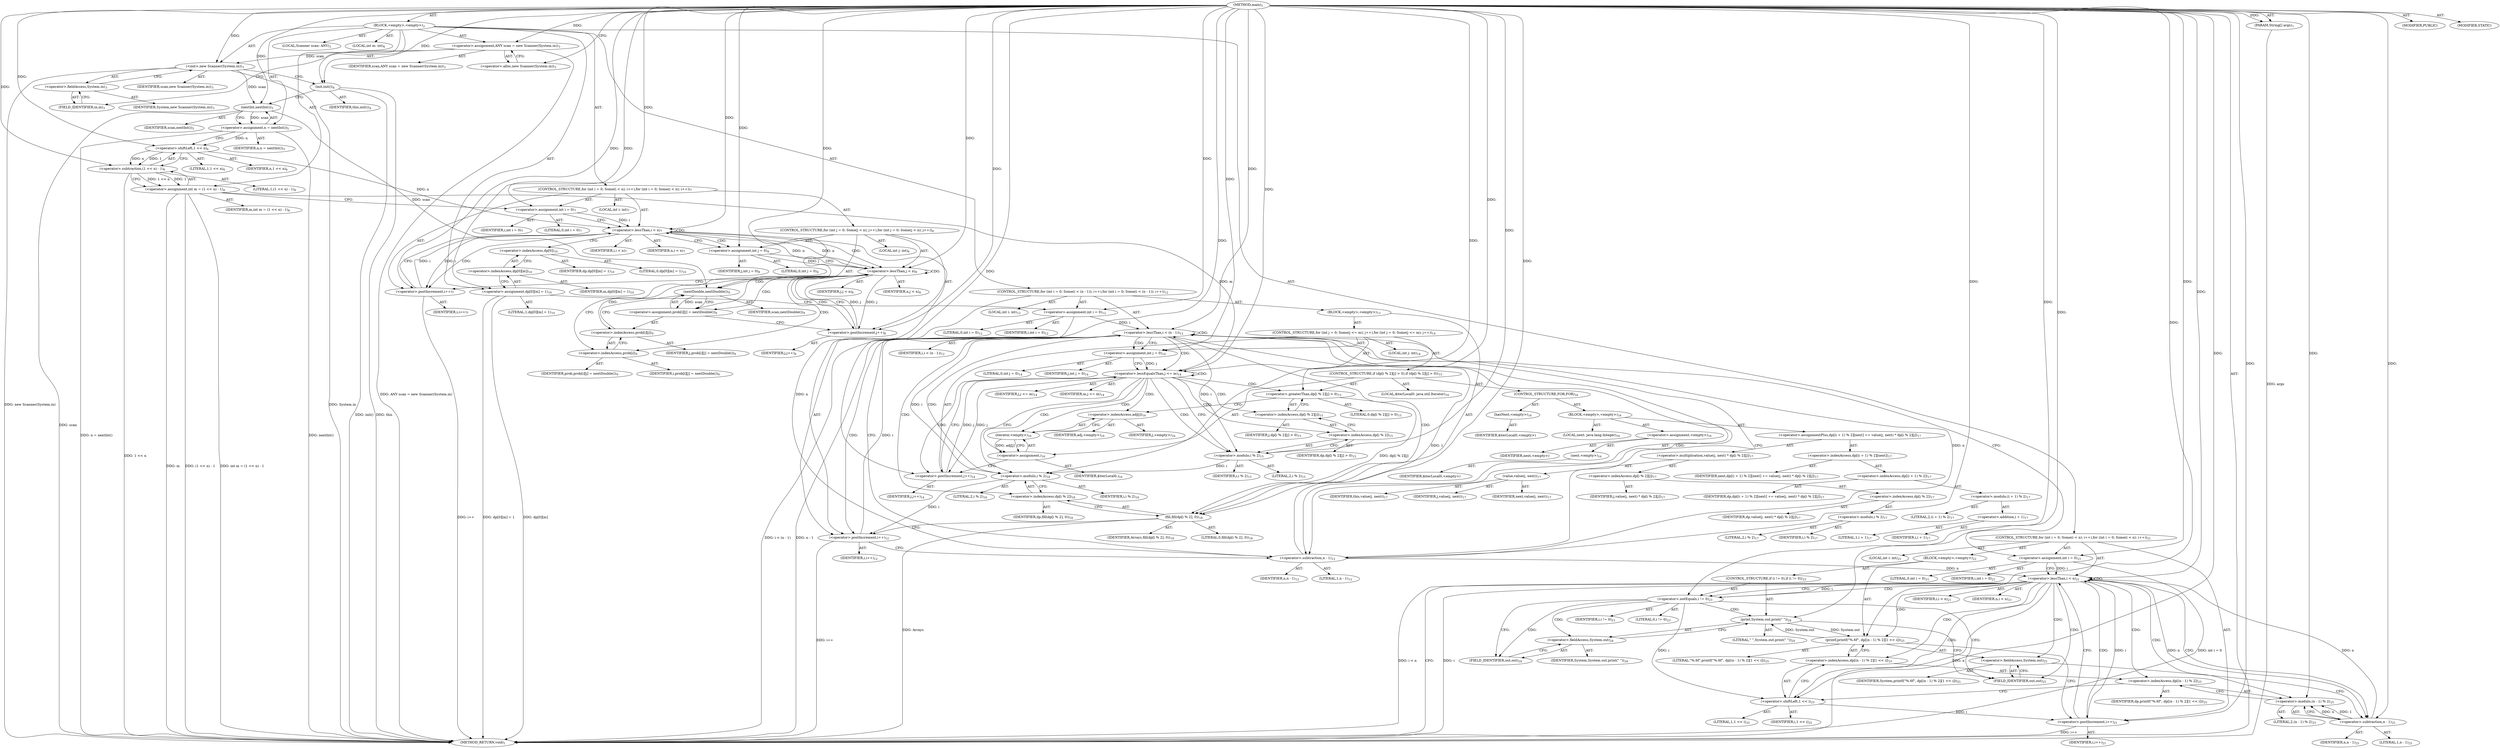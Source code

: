 digraph "main" {  
"19" [label = <(METHOD,main)<SUB>1</SUB>> ]
"20" [label = <(PARAM,String[] args)<SUB>1</SUB>> ]
"21" [label = <(BLOCK,&lt;empty&gt;,&lt;empty&gt;)<SUB>2</SUB>> ]
"4" [label = <(LOCAL,Scanner scan: ANY)<SUB>3</SUB>> ]
"22" [label = <(&lt;operator&gt;.assignment,ANY scan = new Scanner(System.in))<SUB>3</SUB>> ]
"23" [label = <(IDENTIFIER,scan,ANY scan = new Scanner(System.in))<SUB>3</SUB>> ]
"24" [label = <(&lt;operator&gt;.alloc,new Scanner(System.in))<SUB>3</SUB>> ]
"25" [label = <(&lt;init&gt;,new Scanner(System.in))<SUB>3</SUB>> ]
"3" [label = <(IDENTIFIER,scan,new Scanner(System.in))<SUB>3</SUB>> ]
"26" [label = <(&lt;operator&gt;.fieldAccess,System.in)<SUB>3</SUB>> ]
"27" [label = <(IDENTIFIER,System,new Scanner(System.in))<SUB>3</SUB>> ]
"28" [label = <(FIELD_IDENTIFIER,in,in)<SUB>3</SUB>> ]
"29" [label = <(init,init())<SUB>4</SUB>> ]
"30" [label = <(IDENTIFIER,this,init())<SUB>4</SUB>> ]
"31" [label = <(&lt;operator&gt;.assignment,n = nextInt())<SUB>5</SUB>> ]
"32" [label = <(IDENTIFIER,n,n = nextInt())<SUB>5</SUB>> ]
"33" [label = <(nextInt,nextInt())<SUB>5</SUB>> ]
"34" [label = <(IDENTIFIER,scan,nextInt())<SUB>5</SUB>> ]
"35" [label = <(LOCAL,int m: int)<SUB>6</SUB>> ]
"36" [label = <(&lt;operator&gt;.assignment,int m = (1 &lt;&lt; n) - 1)<SUB>6</SUB>> ]
"37" [label = <(IDENTIFIER,m,int m = (1 &lt;&lt; n) - 1)<SUB>6</SUB>> ]
"38" [label = <(&lt;operator&gt;.subtraction,(1 &lt;&lt; n) - 1)<SUB>6</SUB>> ]
"39" [label = <(&lt;operator&gt;.shiftLeft,1 &lt;&lt; n)<SUB>6</SUB>> ]
"40" [label = <(LITERAL,1,1 &lt;&lt; n)<SUB>6</SUB>> ]
"41" [label = <(IDENTIFIER,n,1 &lt;&lt; n)<SUB>6</SUB>> ]
"42" [label = <(LITERAL,1,(1 &lt;&lt; n) - 1)<SUB>6</SUB>> ]
"43" [label = <(CONTROL_STRUCTURE,for (int i = 0; Some(i &lt; n); i++),for (int i = 0; Some(i &lt; n); i++))<SUB>7</SUB>> ]
"44" [label = <(LOCAL,int i: int)<SUB>7</SUB>> ]
"45" [label = <(&lt;operator&gt;.assignment,int i = 0)<SUB>7</SUB>> ]
"46" [label = <(IDENTIFIER,i,int i = 0)<SUB>7</SUB>> ]
"47" [label = <(LITERAL,0,int i = 0)<SUB>7</SUB>> ]
"48" [label = <(&lt;operator&gt;.lessThan,i &lt; n)<SUB>7</SUB>> ]
"49" [label = <(IDENTIFIER,i,i &lt; n)<SUB>7</SUB>> ]
"50" [label = <(IDENTIFIER,n,i &lt; n)<SUB>7</SUB>> ]
"51" [label = <(&lt;operator&gt;.postIncrement,i++)<SUB>7</SUB>> ]
"52" [label = <(IDENTIFIER,i,i++)<SUB>7</SUB>> ]
"53" [label = <(CONTROL_STRUCTURE,for (int j = 0; Some(j &lt; n); j++),for (int j = 0; Some(j &lt; n); j++))<SUB>8</SUB>> ]
"54" [label = <(LOCAL,int j: int)<SUB>8</SUB>> ]
"55" [label = <(&lt;operator&gt;.assignment,int j = 0)<SUB>8</SUB>> ]
"56" [label = <(IDENTIFIER,j,int j = 0)<SUB>8</SUB>> ]
"57" [label = <(LITERAL,0,int j = 0)<SUB>8</SUB>> ]
"58" [label = <(&lt;operator&gt;.lessThan,j &lt; n)<SUB>8</SUB>> ]
"59" [label = <(IDENTIFIER,j,j &lt; n)<SUB>8</SUB>> ]
"60" [label = <(IDENTIFIER,n,j &lt; n)<SUB>8</SUB>> ]
"61" [label = <(&lt;operator&gt;.postIncrement,j++)<SUB>8</SUB>> ]
"62" [label = <(IDENTIFIER,j,j++)<SUB>8</SUB>> ]
"63" [label = <(&lt;operator&gt;.assignment,prob[i][j] = nextDouble())<SUB>9</SUB>> ]
"64" [label = <(&lt;operator&gt;.indexAccess,prob[i][j])<SUB>9</SUB>> ]
"65" [label = <(&lt;operator&gt;.indexAccess,prob[i])<SUB>9</SUB>> ]
"66" [label = <(IDENTIFIER,prob,prob[i][j] = nextDouble())<SUB>9</SUB>> ]
"67" [label = <(IDENTIFIER,i,prob[i][j] = nextDouble())<SUB>9</SUB>> ]
"68" [label = <(IDENTIFIER,j,prob[i][j] = nextDouble())<SUB>9</SUB>> ]
"69" [label = <(nextDouble,nextDouble())<SUB>9</SUB>> ]
"70" [label = <(IDENTIFIER,scan,nextDouble())<SUB>9</SUB>> ]
"71" [label = <(&lt;operator&gt;.assignment,dp[0][m] = 1)<SUB>10</SUB>> ]
"72" [label = <(&lt;operator&gt;.indexAccess,dp[0][m])<SUB>10</SUB>> ]
"73" [label = <(&lt;operator&gt;.indexAccess,dp[0])<SUB>10</SUB>> ]
"74" [label = <(IDENTIFIER,dp,dp[0][m] = 1)<SUB>10</SUB>> ]
"75" [label = <(LITERAL,0,dp[0][m] = 1)<SUB>10</SUB>> ]
"76" [label = <(IDENTIFIER,m,dp[0][m] = 1)<SUB>10</SUB>> ]
"77" [label = <(LITERAL,1,dp[0][m] = 1)<SUB>10</SUB>> ]
"78" [label = <(CONTROL_STRUCTURE,for (int i = 0; Some(i &lt; (n - 1)); i++),for (int i = 0; Some(i &lt; (n - 1)); i++))<SUB>12</SUB>> ]
"79" [label = <(LOCAL,int i: int)<SUB>12</SUB>> ]
"80" [label = <(&lt;operator&gt;.assignment,int i = 0)<SUB>12</SUB>> ]
"81" [label = <(IDENTIFIER,i,int i = 0)<SUB>12</SUB>> ]
"82" [label = <(LITERAL,0,int i = 0)<SUB>12</SUB>> ]
"83" [label = <(&lt;operator&gt;.lessThan,i &lt; (n - 1))<SUB>12</SUB>> ]
"84" [label = <(IDENTIFIER,i,i &lt; (n - 1))<SUB>12</SUB>> ]
"85" [label = <(&lt;operator&gt;.subtraction,n - 1)<SUB>12</SUB>> ]
"86" [label = <(IDENTIFIER,n,n - 1)<SUB>12</SUB>> ]
"87" [label = <(LITERAL,1,n - 1)<SUB>12</SUB>> ]
"88" [label = <(&lt;operator&gt;.postIncrement,i++)<SUB>12</SUB>> ]
"89" [label = <(IDENTIFIER,i,i++)<SUB>12</SUB>> ]
"90" [label = <(BLOCK,&lt;empty&gt;,&lt;empty&gt;)<SUB>13</SUB>> ]
"91" [label = <(CONTROL_STRUCTURE,for (int j = 0; Some(j &lt;= m); j++),for (int j = 0; Some(j &lt;= m); j++))<SUB>14</SUB>> ]
"92" [label = <(LOCAL,int j: int)<SUB>14</SUB>> ]
"93" [label = <(&lt;operator&gt;.assignment,int j = 0)<SUB>14</SUB>> ]
"94" [label = <(IDENTIFIER,j,int j = 0)<SUB>14</SUB>> ]
"95" [label = <(LITERAL,0,int j = 0)<SUB>14</SUB>> ]
"96" [label = <(&lt;operator&gt;.lessEqualsThan,j &lt;= m)<SUB>14</SUB>> ]
"97" [label = <(IDENTIFIER,j,j &lt;= m)<SUB>14</SUB>> ]
"98" [label = <(IDENTIFIER,m,j &lt;= m)<SUB>14</SUB>> ]
"99" [label = <(&lt;operator&gt;.postIncrement,j++)<SUB>14</SUB>> ]
"100" [label = <(IDENTIFIER,j,j++)<SUB>14</SUB>> ]
"101" [label = <(CONTROL_STRUCTURE,if (dp[i % 2][j] &gt; 0),if (dp[i % 2][j] &gt; 0))<SUB>15</SUB>> ]
"102" [label = <(&lt;operator&gt;.greaterThan,dp[i % 2][j] &gt; 0)<SUB>15</SUB>> ]
"103" [label = <(&lt;operator&gt;.indexAccess,dp[i % 2][j])<SUB>15</SUB>> ]
"104" [label = <(&lt;operator&gt;.indexAccess,dp[i % 2])<SUB>15</SUB>> ]
"105" [label = <(IDENTIFIER,dp,dp[i % 2][j] &gt; 0)<SUB>15</SUB>> ]
"106" [label = <(&lt;operator&gt;.modulo,i % 2)<SUB>15</SUB>> ]
"107" [label = <(IDENTIFIER,i,i % 2)<SUB>15</SUB>> ]
"108" [label = <(LITERAL,2,i % 2)<SUB>15</SUB>> ]
"109" [label = <(IDENTIFIER,j,dp[i % 2][j] &gt; 0)<SUB>15</SUB>> ]
"110" [label = <(LITERAL,0,dp[i % 2][j] &gt; 0)<SUB>15</SUB>> ]
"111" [label = <(LOCAL,$iterLocal0: java.util.Iterator)<SUB>16</SUB>> ]
"112" [label = <(&lt;operator&gt;.assignment,)<SUB>16</SUB>> ]
"113" [label = <(IDENTIFIER,$iterLocal0,)<SUB>16</SUB>> ]
"114" [label = <(iterator,&lt;empty&gt;)<SUB>16</SUB>> ]
"115" [label = <(&lt;operator&gt;.indexAccess,adj[j])<SUB>16</SUB>> ]
"116" [label = <(IDENTIFIER,adj,&lt;empty&gt;)<SUB>16</SUB>> ]
"117" [label = <(IDENTIFIER,j,&lt;empty&gt;)<SUB>16</SUB>> ]
"118" [label = <(CONTROL_STRUCTURE,FOR,FOR)<SUB>16</SUB>> ]
"119" [label = <(hasNext,&lt;empty&gt;)<SUB>16</SUB>> ]
"120" [label = <(IDENTIFIER,$iterLocal0,&lt;empty&gt;)> ]
"121" [label = <(BLOCK,&lt;empty&gt;,&lt;empty&gt;)<SUB>16</SUB>> ]
"122" [label = <(LOCAL,next: java.lang.Integer)<SUB>16</SUB>> ]
"123" [label = <(&lt;operator&gt;.assignment,&lt;empty&gt;)<SUB>16</SUB>> ]
"124" [label = <(IDENTIFIER,next,&lt;empty&gt;)> ]
"125" [label = <(next,&lt;empty&gt;)<SUB>16</SUB>> ]
"126" [label = <(IDENTIFIER,$iterLocal0,&lt;empty&gt;)> ]
"127" [label = <(&lt;operator&gt;.assignmentPlus,dp[(i + 1) % 2][next] += value(j, next) * dp[i % 2][j])<SUB>17</SUB>> ]
"128" [label = <(&lt;operator&gt;.indexAccess,dp[(i + 1) % 2][next])<SUB>17</SUB>> ]
"129" [label = <(&lt;operator&gt;.indexAccess,dp[(i + 1) % 2])<SUB>17</SUB>> ]
"130" [label = <(IDENTIFIER,dp,dp[(i + 1) % 2][next] += value(j, next) * dp[i % 2][j])<SUB>17</SUB>> ]
"131" [label = <(&lt;operator&gt;.modulo,(i + 1) % 2)<SUB>17</SUB>> ]
"132" [label = <(&lt;operator&gt;.addition,i + 1)<SUB>17</SUB>> ]
"133" [label = <(IDENTIFIER,i,i + 1)<SUB>17</SUB>> ]
"134" [label = <(LITERAL,1,i + 1)<SUB>17</SUB>> ]
"135" [label = <(LITERAL,2,(i + 1) % 2)<SUB>17</SUB>> ]
"136" [label = <(IDENTIFIER,next,dp[(i + 1) % 2][next] += value(j, next) * dp[i % 2][j])<SUB>17</SUB>> ]
"137" [label = <(&lt;operator&gt;.multiplication,value(j, next) * dp[i % 2][j])<SUB>17</SUB>> ]
"138" [label = <(value,value(j, next))<SUB>17</SUB>> ]
"139" [label = <(IDENTIFIER,this,value(j, next))<SUB>17</SUB>> ]
"140" [label = <(IDENTIFIER,j,value(j, next))<SUB>17</SUB>> ]
"141" [label = <(IDENTIFIER,next,value(j, next))<SUB>17</SUB>> ]
"142" [label = <(&lt;operator&gt;.indexAccess,dp[i % 2][j])<SUB>17</SUB>> ]
"143" [label = <(&lt;operator&gt;.indexAccess,dp[i % 2])<SUB>17</SUB>> ]
"144" [label = <(IDENTIFIER,dp,value(j, next) * dp[i % 2][j])<SUB>17</SUB>> ]
"145" [label = <(&lt;operator&gt;.modulo,i % 2)<SUB>17</SUB>> ]
"146" [label = <(IDENTIFIER,i,i % 2)<SUB>17</SUB>> ]
"147" [label = <(LITERAL,2,i % 2)<SUB>17</SUB>> ]
"148" [label = <(IDENTIFIER,j,value(j, next) * dp[i % 2][j])<SUB>17</SUB>> ]
"149" [label = <(fill,fill(dp[i % 2], 0))<SUB>18</SUB>> ]
"150" [label = <(IDENTIFIER,Arrays,fill(dp[i % 2], 0))<SUB>18</SUB>> ]
"151" [label = <(&lt;operator&gt;.indexAccess,dp[i % 2])<SUB>18</SUB>> ]
"152" [label = <(IDENTIFIER,dp,fill(dp[i % 2], 0))<SUB>18</SUB>> ]
"153" [label = <(&lt;operator&gt;.modulo,i % 2)<SUB>18</SUB>> ]
"154" [label = <(IDENTIFIER,i,i % 2)<SUB>18</SUB>> ]
"155" [label = <(LITERAL,2,i % 2)<SUB>18</SUB>> ]
"156" [label = <(LITERAL,0,fill(dp[i % 2], 0))<SUB>18</SUB>> ]
"157" [label = <(CONTROL_STRUCTURE,for (int i = 0; Some(i &lt; n); i++),for (int i = 0; Some(i &lt; n); i++))<SUB>21</SUB>> ]
"158" [label = <(LOCAL,int i: int)<SUB>21</SUB>> ]
"159" [label = <(&lt;operator&gt;.assignment,int i = 0)<SUB>21</SUB>> ]
"160" [label = <(IDENTIFIER,i,int i = 0)<SUB>21</SUB>> ]
"161" [label = <(LITERAL,0,int i = 0)<SUB>21</SUB>> ]
"162" [label = <(&lt;operator&gt;.lessThan,i &lt; n)<SUB>21</SUB>> ]
"163" [label = <(IDENTIFIER,i,i &lt; n)<SUB>21</SUB>> ]
"164" [label = <(IDENTIFIER,n,i &lt; n)<SUB>21</SUB>> ]
"165" [label = <(&lt;operator&gt;.postIncrement,i++)<SUB>21</SUB>> ]
"166" [label = <(IDENTIFIER,i,i++)<SUB>21</SUB>> ]
"167" [label = <(BLOCK,&lt;empty&gt;,&lt;empty&gt;)<SUB>22</SUB>> ]
"168" [label = <(CONTROL_STRUCTURE,if (i != 0),if (i != 0))<SUB>23</SUB>> ]
"169" [label = <(&lt;operator&gt;.notEquals,i != 0)<SUB>23</SUB>> ]
"170" [label = <(IDENTIFIER,i,i != 0)<SUB>23</SUB>> ]
"171" [label = <(LITERAL,0,i != 0)<SUB>23</SUB>> ]
"172" [label = <(print,System.out.print(&quot; &quot;))<SUB>24</SUB>> ]
"173" [label = <(&lt;operator&gt;.fieldAccess,System.out)<SUB>24</SUB>> ]
"174" [label = <(IDENTIFIER,System,System.out.print(&quot; &quot;))<SUB>24</SUB>> ]
"175" [label = <(FIELD_IDENTIFIER,out,out)<SUB>24</SUB>> ]
"176" [label = <(LITERAL,&quot; &quot;,System.out.print(&quot; &quot;))<SUB>24</SUB>> ]
"177" [label = <(printf,printf(&quot;%.6f&quot;, dp[(n - 1) % 2][1 &lt;&lt; i]))<SUB>25</SUB>> ]
"178" [label = <(&lt;operator&gt;.fieldAccess,System.out)<SUB>25</SUB>> ]
"179" [label = <(IDENTIFIER,System,printf(&quot;%.6f&quot;, dp[(n - 1) % 2][1 &lt;&lt; i]))<SUB>25</SUB>> ]
"180" [label = <(FIELD_IDENTIFIER,out,out)<SUB>25</SUB>> ]
"181" [label = <(LITERAL,&quot;%.6f&quot;,printf(&quot;%.6f&quot;, dp[(n - 1) % 2][1 &lt;&lt; i]))<SUB>25</SUB>> ]
"182" [label = <(&lt;operator&gt;.indexAccess,dp[(n - 1) % 2][1 &lt;&lt; i])<SUB>25</SUB>> ]
"183" [label = <(&lt;operator&gt;.indexAccess,dp[(n - 1) % 2])<SUB>25</SUB>> ]
"184" [label = <(IDENTIFIER,dp,printf(&quot;%.6f&quot;, dp[(n - 1) % 2][1 &lt;&lt; i]))<SUB>25</SUB>> ]
"185" [label = <(&lt;operator&gt;.modulo,(n - 1) % 2)<SUB>25</SUB>> ]
"186" [label = <(&lt;operator&gt;.subtraction,n - 1)<SUB>25</SUB>> ]
"187" [label = <(IDENTIFIER,n,n - 1)<SUB>25</SUB>> ]
"188" [label = <(LITERAL,1,n - 1)<SUB>25</SUB>> ]
"189" [label = <(LITERAL,2,(n - 1) % 2)<SUB>25</SUB>> ]
"190" [label = <(&lt;operator&gt;.shiftLeft,1 &lt;&lt; i)<SUB>25</SUB>> ]
"191" [label = <(LITERAL,1,1 &lt;&lt; i)<SUB>25</SUB>> ]
"192" [label = <(IDENTIFIER,i,1 &lt;&lt; i)<SUB>25</SUB>> ]
"193" [label = <(MODIFIER,PUBLIC)> ]
"194" [label = <(MODIFIER,STATIC)> ]
"195" [label = <(METHOD_RETURN,void)<SUB>1</SUB>> ]
  "19" -> "20"  [ label = "AST: "] 
  "19" -> "21"  [ label = "AST: "] 
  "19" -> "193"  [ label = "AST: "] 
  "19" -> "194"  [ label = "AST: "] 
  "19" -> "195"  [ label = "AST: "] 
  "21" -> "4"  [ label = "AST: "] 
  "21" -> "22"  [ label = "AST: "] 
  "21" -> "25"  [ label = "AST: "] 
  "21" -> "29"  [ label = "AST: "] 
  "21" -> "31"  [ label = "AST: "] 
  "21" -> "35"  [ label = "AST: "] 
  "21" -> "36"  [ label = "AST: "] 
  "21" -> "43"  [ label = "AST: "] 
  "21" -> "71"  [ label = "AST: "] 
  "21" -> "78"  [ label = "AST: "] 
  "21" -> "157"  [ label = "AST: "] 
  "22" -> "23"  [ label = "AST: "] 
  "22" -> "24"  [ label = "AST: "] 
  "25" -> "3"  [ label = "AST: "] 
  "25" -> "26"  [ label = "AST: "] 
  "26" -> "27"  [ label = "AST: "] 
  "26" -> "28"  [ label = "AST: "] 
  "29" -> "30"  [ label = "AST: "] 
  "31" -> "32"  [ label = "AST: "] 
  "31" -> "33"  [ label = "AST: "] 
  "33" -> "34"  [ label = "AST: "] 
  "36" -> "37"  [ label = "AST: "] 
  "36" -> "38"  [ label = "AST: "] 
  "38" -> "39"  [ label = "AST: "] 
  "38" -> "42"  [ label = "AST: "] 
  "39" -> "40"  [ label = "AST: "] 
  "39" -> "41"  [ label = "AST: "] 
  "43" -> "44"  [ label = "AST: "] 
  "43" -> "45"  [ label = "AST: "] 
  "43" -> "48"  [ label = "AST: "] 
  "43" -> "51"  [ label = "AST: "] 
  "43" -> "53"  [ label = "AST: "] 
  "45" -> "46"  [ label = "AST: "] 
  "45" -> "47"  [ label = "AST: "] 
  "48" -> "49"  [ label = "AST: "] 
  "48" -> "50"  [ label = "AST: "] 
  "51" -> "52"  [ label = "AST: "] 
  "53" -> "54"  [ label = "AST: "] 
  "53" -> "55"  [ label = "AST: "] 
  "53" -> "58"  [ label = "AST: "] 
  "53" -> "61"  [ label = "AST: "] 
  "53" -> "63"  [ label = "AST: "] 
  "55" -> "56"  [ label = "AST: "] 
  "55" -> "57"  [ label = "AST: "] 
  "58" -> "59"  [ label = "AST: "] 
  "58" -> "60"  [ label = "AST: "] 
  "61" -> "62"  [ label = "AST: "] 
  "63" -> "64"  [ label = "AST: "] 
  "63" -> "69"  [ label = "AST: "] 
  "64" -> "65"  [ label = "AST: "] 
  "64" -> "68"  [ label = "AST: "] 
  "65" -> "66"  [ label = "AST: "] 
  "65" -> "67"  [ label = "AST: "] 
  "69" -> "70"  [ label = "AST: "] 
  "71" -> "72"  [ label = "AST: "] 
  "71" -> "77"  [ label = "AST: "] 
  "72" -> "73"  [ label = "AST: "] 
  "72" -> "76"  [ label = "AST: "] 
  "73" -> "74"  [ label = "AST: "] 
  "73" -> "75"  [ label = "AST: "] 
  "78" -> "79"  [ label = "AST: "] 
  "78" -> "80"  [ label = "AST: "] 
  "78" -> "83"  [ label = "AST: "] 
  "78" -> "88"  [ label = "AST: "] 
  "78" -> "90"  [ label = "AST: "] 
  "80" -> "81"  [ label = "AST: "] 
  "80" -> "82"  [ label = "AST: "] 
  "83" -> "84"  [ label = "AST: "] 
  "83" -> "85"  [ label = "AST: "] 
  "85" -> "86"  [ label = "AST: "] 
  "85" -> "87"  [ label = "AST: "] 
  "88" -> "89"  [ label = "AST: "] 
  "90" -> "91"  [ label = "AST: "] 
  "90" -> "149"  [ label = "AST: "] 
  "91" -> "92"  [ label = "AST: "] 
  "91" -> "93"  [ label = "AST: "] 
  "91" -> "96"  [ label = "AST: "] 
  "91" -> "99"  [ label = "AST: "] 
  "91" -> "101"  [ label = "AST: "] 
  "93" -> "94"  [ label = "AST: "] 
  "93" -> "95"  [ label = "AST: "] 
  "96" -> "97"  [ label = "AST: "] 
  "96" -> "98"  [ label = "AST: "] 
  "99" -> "100"  [ label = "AST: "] 
  "101" -> "102"  [ label = "AST: "] 
  "101" -> "111"  [ label = "AST: "] 
  "101" -> "112"  [ label = "AST: "] 
  "101" -> "118"  [ label = "AST: "] 
  "102" -> "103"  [ label = "AST: "] 
  "102" -> "110"  [ label = "AST: "] 
  "103" -> "104"  [ label = "AST: "] 
  "103" -> "109"  [ label = "AST: "] 
  "104" -> "105"  [ label = "AST: "] 
  "104" -> "106"  [ label = "AST: "] 
  "106" -> "107"  [ label = "AST: "] 
  "106" -> "108"  [ label = "AST: "] 
  "112" -> "113"  [ label = "AST: "] 
  "112" -> "114"  [ label = "AST: "] 
  "114" -> "115"  [ label = "AST: "] 
  "115" -> "116"  [ label = "AST: "] 
  "115" -> "117"  [ label = "AST: "] 
  "118" -> "119"  [ label = "AST: "] 
  "118" -> "121"  [ label = "AST: "] 
  "119" -> "120"  [ label = "AST: "] 
  "121" -> "122"  [ label = "AST: "] 
  "121" -> "123"  [ label = "AST: "] 
  "121" -> "127"  [ label = "AST: "] 
  "123" -> "124"  [ label = "AST: "] 
  "123" -> "125"  [ label = "AST: "] 
  "125" -> "126"  [ label = "AST: "] 
  "127" -> "128"  [ label = "AST: "] 
  "127" -> "137"  [ label = "AST: "] 
  "128" -> "129"  [ label = "AST: "] 
  "128" -> "136"  [ label = "AST: "] 
  "129" -> "130"  [ label = "AST: "] 
  "129" -> "131"  [ label = "AST: "] 
  "131" -> "132"  [ label = "AST: "] 
  "131" -> "135"  [ label = "AST: "] 
  "132" -> "133"  [ label = "AST: "] 
  "132" -> "134"  [ label = "AST: "] 
  "137" -> "138"  [ label = "AST: "] 
  "137" -> "142"  [ label = "AST: "] 
  "138" -> "139"  [ label = "AST: "] 
  "138" -> "140"  [ label = "AST: "] 
  "138" -> "141"  [ label = "AST: "] 
  "142" -> "143"  [ label = "AST: "] 
  "142" -> "148"  [ label = "AST: "] 
  "143" -> "144"  [ label = "AST: "] 
  "143" -> "145"  [ label = "AST: "] 
  "145" -> "146"  [ label = "AST: "] 
  "145" -> "147"  [ label = "AST: "] 
  "149" -> "150"  [ label = "AST: "] 
  "149" -> "151"  [ label = "AST: "] 
  "149" -> "156"  [ label = "AST: "] 
  "151" -> "152"  [ label = "AST: "] 
  "151" -> "153"  [ label = "AST: "] 
  "153" -> "154"  [ label = "AST: "] 
  "153" -> "155"  [ label = "AST: "] 
  "157" -> "158"  [ label = "AST: "] 
  "157" -> "159"  [ label = "AST: "] 
  "157" -> "162"  [ label = "AST: "] 
  "157" -> "165"  [ label = "AST: "] 
  "157" -> "167"  [ label = "AST: "] 
  "159" -> "160"  [ label = "AST: "] 
  "159" -> "161"  [ label = "AST: "] 
  "162" -> "163"  [ label = "AST: "] 
  "162" -> "164"  [ label = "AST: "] 
  "165" -> "166"  [ label = "AST: "] 
  "167" -> "168"  [ label = "AST: "] 
  "167" -> "177"  [ label = "AST: "] 
  "168" -> "169"  [ label = "AST: "] 
  "168" -> "172"  [ label = "AST: "] 
  "169" -> "170"  [ label = "AST: "] 
  "169" -> "171"  [ label = "AST: "] 
  "172" -> "173"  [ label = "AST: "] 
  "172" -> "176"  [ label = "AST: "] 
  "173" -> "174"  [ label = "AST: "] 
  "173" -> "175"  [ label = "AST: "] 
  "177" -> "178"  [ label = "AST: "] 
  "177" -> "181"  [ label = "AST: "] 
  "177" -> "182"  [ label = "AST: "] 
  "178" -> "179"  [ label = "AST: "] 
  "178" -> "180"  [ label = "AST: "] 
  "182" -> "183"  [ label = "AST: "] 
  "182" -> "190"  [ label = "AST: "] 
  "183" -> "184"  [ label = "AST: "] 
  "183" -> "185"  [ label = "AST: "] 
  "185" -> "186"  [ label = "AST: "] 
  "185" -> "189"  [ label = "AST: "] 
  "186" -> "187"  [ label = "AST: "] 
  "186" -> "188"  [ label = "AST: "] 
  "190" -> "191"  [ label = "AST: "] 
  "190" -> "192"  [ label = "AST: "] 
  "22" -> "28"  [ label = "CFG: "] 
  "25" -> "29"  [ label = "CFG: "] 
  "29" -> "33"  [ label = "CFG: "] 
  "31" -> "39"  [ label = "CFG: "] 
  "36" -> "45"  [ label = "CFG: "] 
  "71" -> "80"  [ label = "CFG: "] 
  "24" -> "22"  [ label = "CFG: "] 
  "26" -> "25"  [ label = "CFG: "] 
  "33" -> "31"  [ label = "CFG: "] 
  "38" -> "36"  [ label = "CFG: "] 
  "45" -> "48"  [ label = "CFG: "] 
  "48" -> "55"  [ label = "CFG: "] 
  "48" -> "73"  [ label = "CFG: "] 
  "51" -> "48"  [ label = "CFG: "] 
  "72" -> "71"  [ label = "CFG: "] 
  "80" -> "85"  [ label = "CFG: "] 
  "83" -> "93"  [ label = "CFG: "] 
  "83" -> "159"  [ label = "CFG: "] 
  "88" -> "85"  [ label = "CFG: "] 
  "159" -> "162"  [ label = "CFG: "] 
  "162" -> "195"  [ label = "CFG: "] 
  "162" -> "169"  [ label = "CFG: "] 
  "165" -> "162"  [ label = "CFG: "] 
  "28" -> "26"  [ label = "CFG: "] 
  "39" -> "38"  [ label = "CFG: "] 
  "55" -> "58"  [ label = "CFG: "] 
  "58" -> "65"  [ label = "CFG: "] 
  "58" -> "51"  [ label = "CFG: "] 
  "61" -> "58"  [ label = "CFG: "] 
  "63" -> "61"  [ label = "CFG: "] 
  "73" -> "72"  [ label = "CFG: "] 
  "85" -> "83"  [ label = "CFG: "] 
  "149" -> "88"  [ label = "CFG: "] 
  "177" -> "165"  [ label = "CFG: "] 
  "64" -> "69"  [ label = "CFG: "] 
  "69" -> "63"  [ label = "CFG: "] 
  "93" -> "96"  [ label = "CFG: "] 
  "96" -> "106"  [ label = "CFG: "] 
  "96" -> "153"  [ label = "CFG: "] 
  "99" -> "96"  [ label = "CFG: "] 
  "151" -> "149"  [ label = "CFG: "] 
  "169" -> "175"  [ label = "CFG: "] 
  "169" -> "180"  [ label = "CFG: "] 
  "172" -> "180"  [ label = "CFG: "] 
  "178" -> "186"  [ label = "CFG: "] 
  "182" -> "177"  [ label = "CFG: "] 
  "65" -> "64"  [ label = "CFG: "] 
  "102" -> "115"  [ label = "CFG: "] 
  "112" -> "99"  [ label = "CFG: "] 
  "153" -> "151"  [ label = "CFG: "] 
  "173" -> "172"  [ label = "CFG: "] 
  "180" -> "178"  [ label = "CFG: "] 
  "183" -> "190"  [ label = "CFG: "] 
  "190" -> "182"  [ label = "CFG: "] 
  "103" -> "102"  [ label = "CFG: "] 
  "114" -> "112"  [ label = "CFG: "] 
  "175" -> "173"  [ label = "CFG: "] 
  "185" -> "183"  [ label = "CFG: "] 
  "104" -> "103"  [ label = "CFG: "] 
  "115" -> "114"  [ label = "CFG: "] 
  "186" -> "185"  [ label = "CFG: "] 
  "106" -> "104"  [ label = "CFG: "] 
  "19" -> "24"  [ label = "CFG: "] 
  "20" -> "195"  [ label = "DDG: args"] 
  "22" -> "195"  [ label = "DDG: ANY scan = new Scanner(System.in)"] 
  "25" -> "195"  [ label = "DDG: System.in"] 
  "25" -> "195"  [ label = "DDG: new Scanner(System.in)"] 
  "29" -> "195"  [ label = "DDG: this"] 
  "29" -> "195"  [ label = "DDG: init()"] 
  "33" -> "195"  [ label = "DDG: scan"] 
  "31" -> "195"  [ label = "DDG: nextInt()"] 
  "31" -> "195"  [ label = "DDG: n = nextInt()"] 
  "36" -> "195"  [ label = "DDG: m"] 
  "38" -> "195"  [ label = "DDG: 1 &lt;&lt; n"] 
  "36" -> "195"  [ label = "DDG: (1 &lt;&lt; n) - 1"] 
  "36" -> "195"  [ label = "DDG: int m = (1 &lt;&lt; n) - 1"] 
  "71" -> "195"  [ label = "DDG: dp[0][m]"] 
  "71" -> "195"  [ label = "DDG: dp[0][m] = 1"] 
  "83" -> "195"  [ label = "DDG: n - 1"] 
  "83" -> "195"  [ label = "DDG: i &lt; (n - 1)"] 
  "159" -> "195"  [ label = "DDG: int i = 0"] 
  "162" -> "195"  [ label = "DDG: i"] 
  "162" -> "195"  [ label = "DDG: n"] 
  "162" -> "195"  [ label = "DDG: i &lt; n"] 
  "165" -> "195"  [ label = "DDG: i++"] 
  "88" -> "195"  [ label = "DDG: i++"] 
  "51" -> "195"  [ label = "DDG: i++"] 
  "149" -> "195"  [ label = "DDG: Arrays"] 
  "19" -> "20"  [ label = "DDG: "] 
  "19" -> "22"  [ label = "DDG: "] 
  "33" -> "31"  [ label = "DDG: scan"] 
  "38" -> "36"  [ label = "DDG: 1 &lt;&lt; n"] 
  "38" -> "36"  [ label = "DDG: 1"] 
  "19" -> "71"  [ label = "DDG: "] 
  "22" -> "25"  [ label = "DDG: scan"] 
  "19" -> "25"  [ label = "DDG: "] 
  "19" -> "29"  [ label = "DDG: "] 
  "19" -> "45"  [ label = "DDG: "] 
  "19" -> "80"  [ label = "DDG: "] 
  "19" -> "159"  [ label = "DDG: "] 
  "25" -> "33"  [ label = "DDG: scan"] 
  "19" -> "33"  [ label = "DDG: "] 
  "39" -> "38"  [ label = "DDG: 1"] 
  "39" -> "38"  [ label = "DDG: n"] 
  "19" -> "38"  [ label = "DDG: "] 
  "45" -> "48"  [ label = "DDG: i"] 
  "51" -> "48"  [ label = "DDG: i"] 
  "19" -> "48"  [ label = "DDG: "] 
  "39" -> "48"  [ label = "DDG: n"] 
  "58" -> "48"  [ label = "DDG: n"] 
  "48" -> "51"  [ label = "DDG: i"] 
  "19" -> "51"  [ label = "DDG: "] 
  "19" -> "55"  [ label = "DDG: "] 
  "69" -> "63"  [ label = "DDG: scan"] 
  "80" -> "83"  [ label = "DDG: i"] 
  "88" -> "83"  [ label = "DDG: i"] 
  "19" -> "83"  [ label = "DDG: "] 
  "85" -> "83"  [ label = "DDG: n"] 
  "85" -> "83"  [ label = "DDG: 1"] 
  "153" -> "88"  [ label = "DDG: i"] 
  "19" -> "88"  [ label = "DDG: "] 
  "159" -> "162"  [ label = "DDG: i"] 
  "165" -> "162"  [ label = "DDG: i"] 
  "19" -> "162"  [ label = "DDG: "] 
  "85" -> "162"  [ label = "DDG: n"] 
  "186" -> "162"  [ label = "DDG: n"] 
  "190" -> "165"  [ label = "DDG: i"] 
  "19" -> "165"  [ label = "DDG: "] 
  "19" -> "39"  [ label = "DDG: "] 
  "31" -> "39"  [ label = "DDG: n"] 
  "55" -> "58"  [ label = "DDG: j"] 
  "61" -> "58"  [ label = "DDG: j"] 
  "19" -> "58"  [ label = "DDG: "] 
  "48" -> "58"  [ label = "DDG: n"] 
  "58" -> "61"  [ label = "DDG: j"] 
  "19" -> "61"  [ label = "DDG: "] 
  "48" -> "85"  [ label = "DDG: n"] 
  "19" -> "85"  [ label = "DDG: "] 
  "19" -> "93"  [ label = "DDG: "] 
  "19" -> "149"  [ label = "DDG: "] 
  "102" -> "149"  [ label = "DDG: dp[i % 2][j]"] 
  "172" -> "177"  [ label = "DDG: System.out"] 
  "19" -> "177"  [ label = "DDG: "] 
  "33" -> "69"  [ label = "DDG: scan"] 
  "19" -> "69"  [ label = "DDG: "] 
  "93" -> "96"  [ label = "DDG: j"] 
  "99" -> "96"  [ label = "DDG: j"] 
  "19" -> "96"  [ label = "DDG: "] 
  "36" -> "96"  [ label = "DDG: m"] 
  "96" -> "99"  [ label = "DDG: j"] 
  "19" -> "99"  [ label = "DDG: "] 
  "114" -> "112"  [ label = "DDG: adj[j]"] 
  "162" -> "169"  [ label = "DDG: i"] 
  "19" -> "169"  [ label = "DDG: "] 
  "177" -> "172"  [ label = "DDG: System.out"] 
  "19" -> "172"  [ label = "DDG: "] 
  "19" -> "102"  [ label = "DDG: "] 
  "83" -> "153"  [ label = "DDG: i"] 
  "106" -> "153"  [ label = "DDG: i"] 
  "19" -> "153"  [ label = "DDG: "] 
  "19" -> "190"  [ label = "DDG: "] 
  "169" -> "190"  [ label = "DDG: i"] 
  "186" -> "185"  [ label = "DDG: n"] 
  "186" -> "185"  [ label = "DDG: 1"] 
  "19" -> "185"  [ label = "DDG: "] 
  "162" -> "186"  [ label = "DDG: n"] 
  "19" -> "186"  [ label = "DDG: "] 
  "83" -> "106"  [ label = "DDG: i"] 
  "19" -> "106"  [ label = "DDG: "] 
  "48" -> "48"  [ label = "CDG: "] 
  "48" -> "51"  [ label = "CDG: "] 
  "48" -> "58"  [ label = "CDG: "] 
  "48" -> "55"  [ label = "CDG: "] 
  "83" -> "96"  [ label = "CDG: "] 
  "83" -> "85"  [ label = "CDG: "] 
  "83" -> "149"  [ label = "CDG: "] 
  "83" -> "151"  [ label = "CDG: "] 
  "83" -> "153"  [ label = "CDG: "] 
  "83" -> "93"  [ label = "CDG: "] 
  "83" -> "83"  [ label = "CDG: "] 
  "83" -> "88"  [ label = "CDG: "] 
  "162" -> "183"  [ label = "CDG: "] 
  "162" -> "169"  [ label = "CDG: "] 
  "162" -> "178"  [ label = "CDG: "] 
  "162" -> "185"  [ label = "CDG: "] 
  "162" -> "162"  [ label = "CDG: "] 
  "162" -> "190"  [ label = "CDG: "] 
  "162" -> "177"  [ label = "CDG: "] 
  "162" -> "165"  [ label = "CDG: "] 
  "162" -> "182"  [ label = "CDG: "] 
  "162" -> "186"  [ label = "CDG: "] 
  "162" -> "180"  [ label = "CDG: "] 
  "58" -> "64"  [ label = "CDG: "] 
  "58" -> "69"  [ label = "CDG: "] 
  "58" -> "65"  [ label = "CDG: "] 
  "58" -> "58"  [ label = "CDG: "] 
  "58" -> "61"  [ label = "CDG: "] 
  "58" -> "63"  [ label = "CDG: "] 
  "96" -> "115"  [ label = "CDG: "] 
  "96" -> "96"  [ label = "CDG: "] 
  "96" -> "99"  [ label = "CDG: "] 
  "96" -> "102"  [ label = "CDG: "] 
  "96" -> "114"  [ label = "CDG: "] 
  "96" -> "103"  [ label = "CDG: "] 
  "96" -> "104"  [ label = "CDG: "] 
  "96" -> "106"  [ label = "CDG: "] 
  "96" -> "112"  [ label = "CDG: "] 
  "169" -> "173"  [ label = "CDG: "] 
  "169" -> "175"  [ label = "CDG: "] 
  "169" -> "172"  [ label = "CDG: "] 
}
